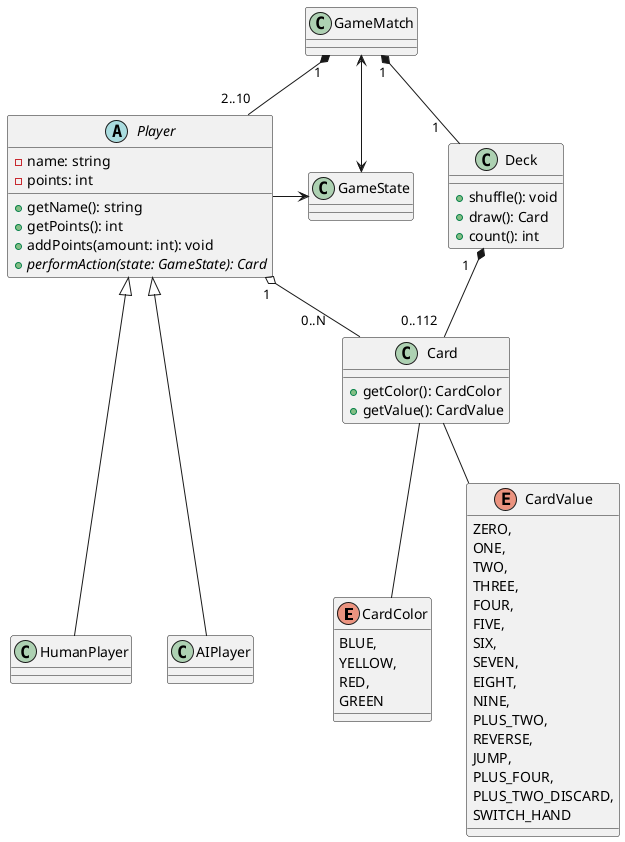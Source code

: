 @startuml
'https://plantuml.com/class-diagram

enum CardColor {
    BLUE,
    YELLOW,
    RED,
    GREEN
}

enum CardValue {
    ZERO,
    ONE,
    TWO,
    THREE,
    FOUR,
    FIVE,
    SIX,
    SEVEN,
    EIGHT,
    NINE,
    PLUS_TWO,
    REVERSE,
    JUMP,
    PLUS_FOUR,
    PLUS_TWO_DISCARD,
    SWITCH_HAND
}

class Card {
    + getColor(): CardColor
    + getValue(): CardValue
}

class Deck {

    + shuffle(): void
    + draw(): Card
    + count(): int
}

class GameMatch {

}

class GameState {

}

abstract class Player {
    - name: string
    - points: int

    + getName(): string
    + getPoints(): int
    + addPoints(amount: int): void
    + {abstract} performAction(state: GameState): Card
}

Card  --  CardColor
Card  --  CardValue
Deck "1   " *-- "0..112  " Card
Player <|--- HumanPlayer
Player <|--- AIPlayer
Player "1  " o-- "0..N      " Card
Player -> GameState
GameMatch "1" *-- "2..10  " Player
GameMatch "1" *-- "1    " Deck
GameMatch <-> GameState

@enduml